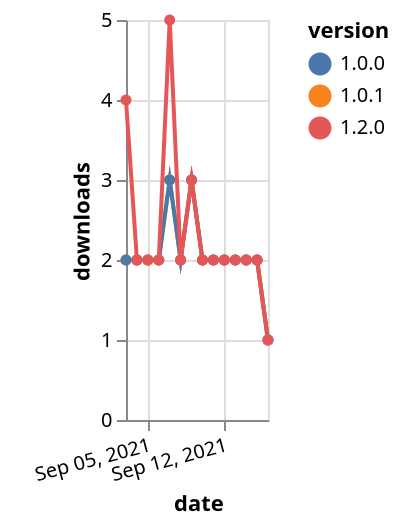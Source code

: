 {"$schema": "https://vega.github.io/schema/vega-lite/v5.json", "description": "A simple bar chart with embedded data.", "data": {"values": [{"date": "2021-09-03", "total": 360, "delta": 2, "version": "1.0.1"}, {"date": "2021-09-04", "total": 362, "delta": 2, "version": "1.0.1"}, {"date": "2021-09-05", "total": 364, "delta": 2, "version": "1.0.1"}, {"date": "2021-09-06", "total": 366, "delta": 2, "version": "1.0.1"}, {"date": "2021-09-07", "total": 369, "delta": 3, "version": "1.0.1"}, {"date": "2021-09-08", "total": 371, "delta": 2, "version": "1.0.1"}, {"date": "2021-09-09", "total": 374, "delta": 3, "version": "1.0.1"}, {"date": "2021-09-10", "total": 376, "delta": 2, "version": "1.0.1"}, {"date": "2021-09-11", "total": 378, "delta": 2, "version": "1.0.1"}, {"date": "2021-09-12", "total": 380, "delta": 2, "version": "1.0.1"}, {"date": "2021-09-13", "total": 382, "delta": 2, "version": "1.0.1"}, {"date": "2021-09-14", "total": 384, "delta": 2, "version": "1.0.1"}, {"date": "2021-09-15", "total": 386, "delta": 2, "version": "1.0.1"}, {"date": "2021-09-16", "total": 387, "delta": 1, "version": "1.0.1"}, {"date": "2021-09-03", "total": 662, "delta": 2, "version": "1.0.0"}, {"date": "2021-09-04", "total": 664, "delta": 2, "version": "1.0.0"}, {"date": "2021-09-05", "total": 666, "delta": 2, "version": "1.0.0"}, {"date": "2021-09-06", "total": 668, "delta": 2, "version": "1.0.0"}, {"date": "2021-09-07", "total": 671, "delta": 3, "version": "1.0.0"}, {"date": "2021-09-08", "total": 673, "delta": 2, "version": "1.0.0"}, {"date": "2021-09-09", "total": 676, "delta": 3, "version": "1.0.0"}, {"date": "2021-09-10", "total": 678, "delta": 2, "version": "1.0.0"}, {"date": "2021-09-11", "total": 680, "delta": 2, "version": "1.0.0"}, {"date": "2021-09-12", "total": 682, "delta": 2, "version": "1.0.0"}, {"date": "2021-09-13", "total": 684, "delta": 2, "version": "1.0.0"}, {"date": "2021-09-14", "total": 686, "delta": 2, "version": "1.0.0"}, {"date": "2021-09-15", "total": 688, "delta": 2, "version": "1.0.0"}, {"date": "2021-09-16", "total": 689, "delta": 1, "version": "1.0.0"}, {"date": "2021-09-03", "total": 231, "delta": 4, "version": "1.2.0"}, {"date": "2021-09-04", "total": 233, "delta": 2, "version": "1.2.0"}, {"date": "2021-09-05", "total": 235, "delta": 2, "version": "1.2.0"}, {"date": "2021-09-06", "total": 237, "delta": 2, "version": "1.2.0"}, {"date": "2021-09-07", "total": 242, "delta": 5, "version": "1.2.0"}, {"date": "2021-09-08", "total": 244, "delta": 2, "version": "1.2.0"}, {"date": "2021-09-09", "total": 247, "delta": 3, "version": "1.2.0"}, {"date": "2021-09-10", "total": 249, "delta": 2, "version": "1.2.0"}, {"date": "2021-09-11", "total": 251, "delta": 2, "version": "1.2.0"}, {"date": "2021-09-12", "total": 253, "delta": 2, "version": "1.2.0"}, {"date": "2021-09-13", "total": 255, "delta": 2, "version": "1.2.0"}, {"date": "2021-09-14", "total": 257, "delta": 2, "version": "1.2.0"}, {"date": "2021-09-15", "total": 259, "delta": 2, "version": "1.2.0"}, {"date": "2021-09-16", "total": 260, "delta": 1, "version": "1.2.0"}]}, "width": "container", "mark": {"type": "line", "point": {"filled": true}}, "encoding": {"x": {"field": "date", "type": "temporal", "timeUnit": "yearmonthdate", "title": "date", "axis": {"labelAngle": -15}}, "y": {"field": "delta", "type": "quantitative", "title": "downloads"}, "color": {"field": "version", "type": "nominal"}, "tooltip": {"field": "delta"}}}
